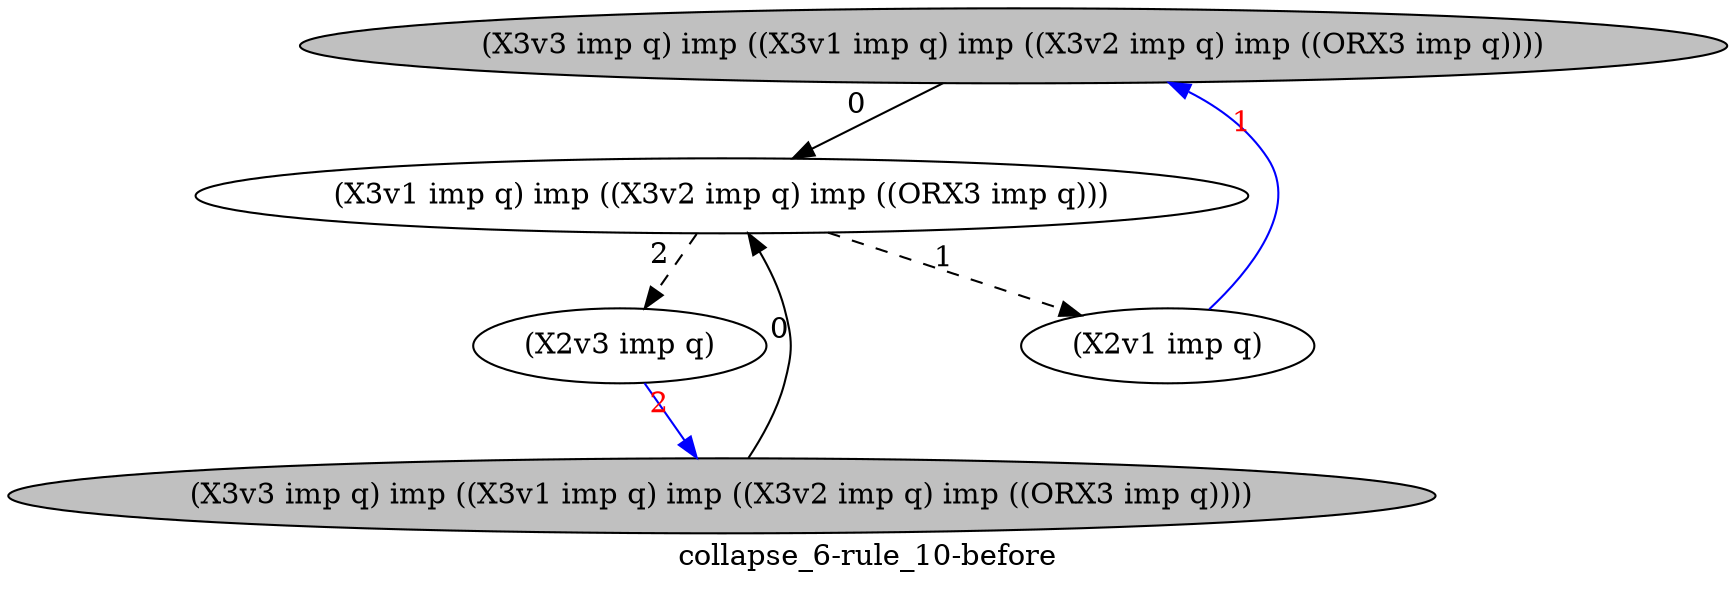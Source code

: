 strict digraph  {
	graph [collapsed_nodes="['37', '104']",
		label="collapse_6-rule_10-before"
	];
	node [label="\N"];
	104	 [ancestor_target=True,
		fillcolor=grey,
		formula="(X3v3 imp q) imp ((X3v1 imp q) imp ((X3v2 imp q) imp ((ORX3 imp q))))",
		hypothesis=False,
		label="(X3v3 imp q) imp ((X3v1 imp q) imp ((X3v2 imp q) imp ((ORX3 imp q))))",
		style=filled];
	36	 [ancestor_target=False,
		formula="(X3v1 imp q) imp ((X3v2 imp q) imp ((ORX3 imp q)))",
		hypothesis=False,
		label="(X3v1 imp q) imp ((X3v2 imp q) imp ((ORX3 imp q)))"];
	104 -> 36	 [ancestor=False,
		dependencies=00000000000000000000000000000000001000000000000000000000,
		xlabel=0];
	37	 [ancestor_target=True,
		fillcolor=grey,
		formula="(X3v3 imp q) imp ((X3v1 imp q) imp ((X3v2 imp q) imp ((ORX3 imp q))))",
		hypothesis=False,
		label="(X3v3 imp q) imp ((X3v1 imp q) imp ((X3v2 imp q) imp ((ORX3 imp q))))",
		style=filled];
	37 -> 36	 [ancestor=False,
		dependencies=00000000000000000000000000000000001000000000000000000000,
		xlabel=0];
	40	 [ancestor_target=False,
		formula="(X2v3 imp q)",
		hypothesis=False,
		label="(X2v3 imp q)"];
	36 -> 40	 [composed=True,
		style=dashed,
		xlabel=2];
	107	 [ancestor_target=False,
		formula="(X2v1 imp q)",
		hypothesis=False,
		label="(X2v1 imp q)"];
	36 -> 107	 [composed=True,
		style=dashed,
		xlabel=1];
	40 -> 37	 [ancestor=True,
		color=blue,
		fontcolor=red,
		path=2,
		xlabel=2];
	107 -> 104	 [ancestor=True,
		color=blue,
		fontcolor=red,
		path=1,
		xlabel=1];
}
